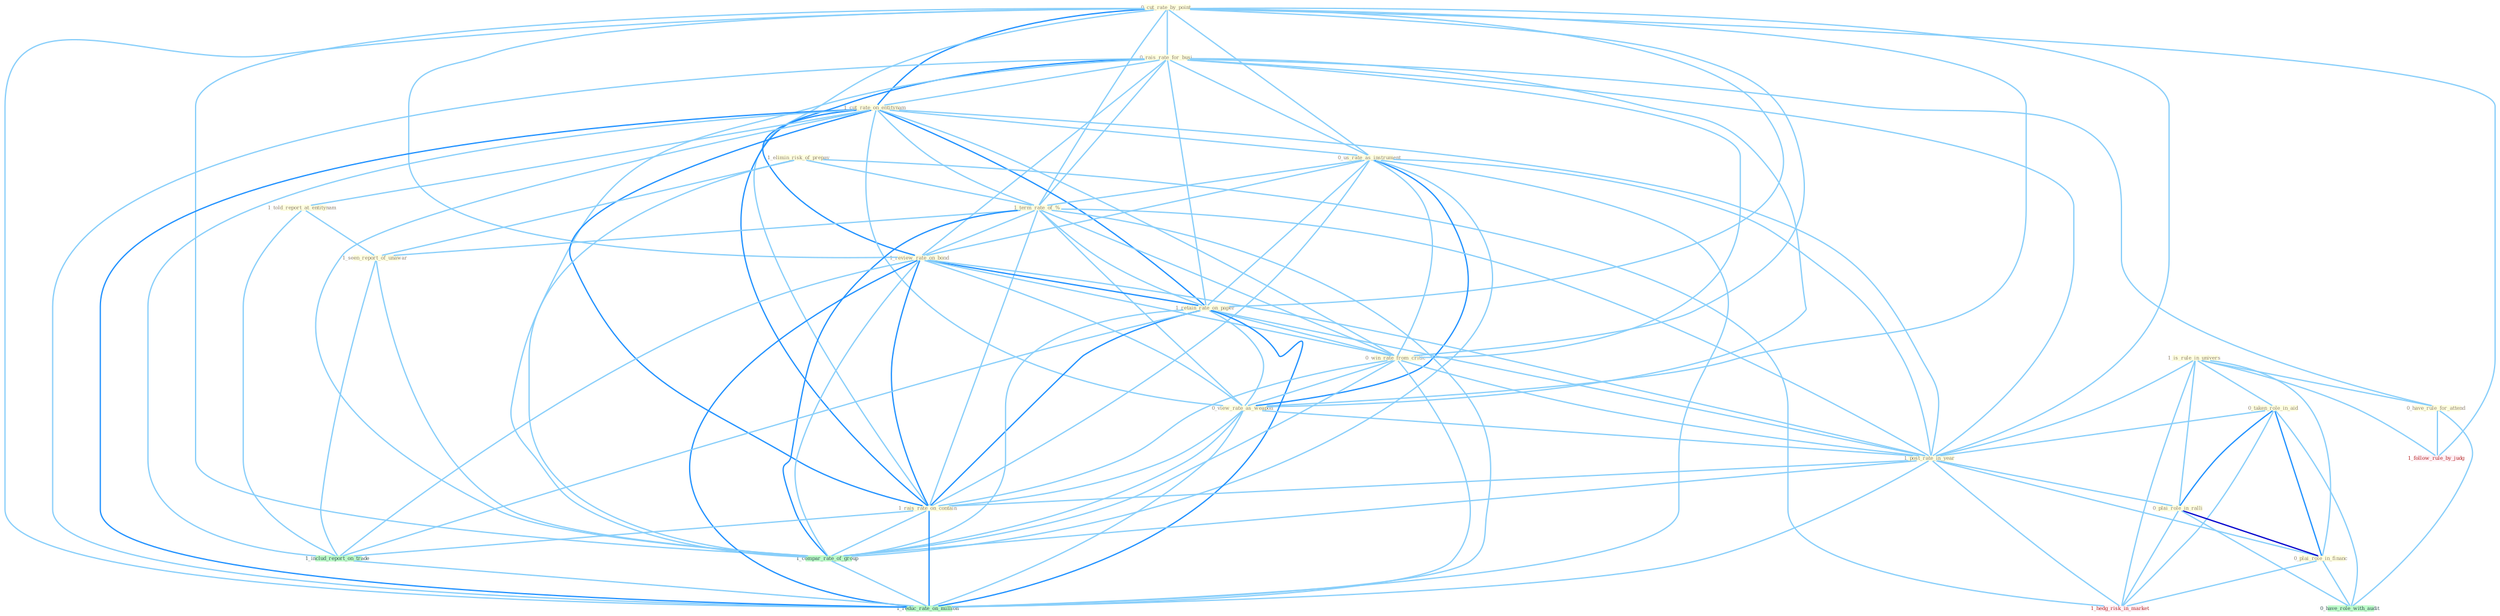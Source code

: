 Graph G{ 
    node
    [shape=polygon,style=filled,width=.5,height=.06,color="#BDFCC9",fixedsize=true,fontsize=4,
    fontcolor="#2f4f4f"];
    {node
    [color="#ffffe0", fontcolor="#8b7d6b"] "0_cut_rate_by_point " "0_rais_rate_for_busi " "1_cut_rate_on_entitynam " "1_is_rule_in_univers " "0_taken_role_in_aid " "1_elimin_risk_of_prepay " "0_us_rate_as_instrument " "1_term_rate_of_% " "1_review_rate_on_bond " "1_retain_rate_on_paper " "1_told_report_at_entitynam " "0_win_rate_from_critic " "0_have_rule_for_attend " "0_view_rate_as_weapon " "1_post_rate_in_year " "1_rais_rate_on_contain " "0_plai_role_in_ralli " "1_seen_report_of_unawar " "0_plai_role_in_financ "}
{node [color="#fff0f5", fontcolor="#b22222"] "1_follow_rule_by_judg " "1_hedg_risk_in_market "}
edge [color="#B0E2FF"];

	"0_cut_rate_by_point " -- "0_rais_rate_for_busi " [w="1", color="#87cefa" ];
	"0_cut_rate_by_point " -- "1_cut_rate_on_entitynam " [w="2", color="#1e90ff" , len=0.8];
	"0_cut_rate_by_point " -- "0_us_rate_as_instrument " [w="1", color="#87cefa" ];
	"0_cut_rate_by_point " -- "1_term_rate_of_% " [w="1", color="#87cefa" ];
	"0_cut_rate_by_point " -- "1_review_rate_on_bond " [w="1", color="#87cefa" ];
	"0_cut_rate_by_point " -- "1_retain_rate_on_paper " [w="1", color="#87cefa" ];
	"0_cut_rate_by_point " -- "0_win_rate_from_critic " [w="1", color="#87cefa" ];
	"0_cut_rate_by_point " -- "0_view_rate_as_weapon " [w="1", color="#87cefa" ];
	"0_cut_rate_by_point " -- "1_post_rate_in_year " [w="1", color="#87cefa" ];
	"0_cut_rate_by_point " -- "1_rais_rate_on_contain " [w="1", color="#87cefa" ];
	"0_cut_rate_by_point " -- "1_compar_rate_of_group " [w="1", color="#87cefa" ];
	"0_cut_rate_by_point " -- "1_follow_rule_by_judg " [w="1", color="#87cefa" ];
	"0_cut_rate_by_point " -- "1_reduc_rate_on_million " [w="1", color="#87cefa" ];
	"0_rais_rate_for_busi " -- "1_cut_rate_on_entitynam " [w="1", color="#87cefa" ];
	"0_rais_rate_for_busi " -- "0_us_rate_as_instrument " [w="1", color="#87cefa" ];
	"0_rais_rate_for_busi " -- "1_term_rate_of_% " [w="1", color="#87cefa" ];
	"0_rais_rate_for_busi " -- "1_review_rate_on_bond " [w="1", color="#87cefa" ];
	"0_rais_rate_for_busi " -- "1_retain_rate_on_paper " [w="1", color="#87cefa" ];
	"0_rais_rate_for_busi " -- "0_win_rate_from_critic " [w="1", color="#87cefa" ];
	"0_rais_rate_for_busi " -- "0_have_rule_for_attend " [w="1", color="#87cefa" ];
	"0_rais_rate_for_busi " -- "0_view_rate_as_weapon " [w="1", color="#87cefa" ];
	"0_rais_rate_for_busi " -- "1_post_rate_in_year " [w="1", color="#87cefa" ];
	"0_rais_rate_for_busi " -- "1_rais_rate_on_contain " [w="2", color="#1e90ff" , len=0.8];
	"0_rais_rate_for_busi " -- "1_compar_rate_of_group " [w="1", color="#87cefa" ];
	"0_rais_rate_for_busi " -- "1_reduc_rate_on_million " [w="1", color="#87cefa" ];
	"1_cut_rate_on_entitynam " -- "0_us_rate_as_instrument " [w="1", color="#87cefa" ];
	"1_cut_rate_on_entitynam " -- "1_term_rate_of_% " [w="1", color="#87cefa" ];
	"1_cut_rate_on_entitynam " -- "1_review_rate_on_bond " [w="2", color="#1e90ff" , len=0.8];
	"1_cut_rate_on_entitynam " -- "1_retain_rate_on_paper " [w="2", color="#1e90ff" , len=0.8];
	"1_cut_rate_on_entitynam " -- "1_told_report_at_entitynam " [w="1", color="#87cefa" ];
	"1_cut_rate_on_entitynam " -- "0_win_rate_from_critic " [w="1", color="#87cefa" ];
	"1_cut_rate_on_entitynam " -- "0_view_rate_as_weapon " [w="1", color="#87cefa" ];
	"1_cut_rate_on_entitynam " -- "1_post_rate_in_year " [w="1", color="#87cefa" ];
	"1_cut_rate_on_entitynam " -- "1_rais_rate_on_contain " [w="2", color="#1e90ff" , len=0.8];
	"1_cut_rate_on_entitynam " -- "1_includ_report_on_trade " [w="1", color="#87cefa" ];
	"1_cut_rate_on_entitynam " -- "1_compar_rate_of_group " [w="1", color="#87cefa" ];
	"1_cut_rate_on_entitynam " -- "1_reduc_rate_on_million " [w="2", color="#1e90ff" , len=0.8];
	"1_is_rule_in_univers " -- "0_taken_role_in_aid " [w="1", color="#87cefa" ];
	"1_is_rule_in_univers " -- "0_have_rule_for_attend " [w="1", color="#87cefa" ];
	"1_is_rule_in_univers " -- "1_post_rate_in_year " [w="1", color="#87cefa" ];
	"1_is_rule_in_univers " -- "0_plai_role_in_ralli " [w="1", color="#87cefa" ];
	"1_is_rule_in_univers " -- "0_plai_role_in_financ " [w="1", color="#87cefa" ];
	"1_is_rule_in_univers " -- "1_follow_rule_by_judg " [w="1", color="#87cefa" ];
	"1_is_rule_in_univers " -- "1_hedg_risk_in_market " [w="1", color="#87cefa" ];
	"0_taken_role_in_aid " -- "1_post_rate_in_year " [w="1", color="#87cefa" ];
	"0_taken_role_in_aid " -- "0_plai_role_in_ralli " [w="2", color="#1e90ff" , len=0.8];
	"0_taken_role_in_aid " -- "0_plai_role_in_financ " [w="2", color="#1e90ff" , len=0.8];
	"0_taken_role_in_aid " -- "1_hedg_risk_in_market " [w="1", color="#87cefa" ];
	"0_taken_role_in_aid " -- "0_have_role_with_audit " [w="1", color="#87cefa" ];
	"1_elimin_risk_of_prepay " -- "1_term_rate_of_% " [w="1", color="#87cefa" ];
	"1_elimin_risk_of_prepay " -- "1_seen_report_of_unawar " [w="1", color="#87cefa" ];
	"1_elimin_risk_of_prepay " -- "1_compar_rate_of_group " [w="1", color="#87cefa" ];
	"1_elimin_risk_of_prepay " -- "1_hedg_risk_in_market " [w="1", color="#87cefa" ];
	"0_us_rate_as_instrument " -- "1_term_rate_of_% " [w="1", color="#87cefa" ];
	"0_us_rate_as_instrument " -- "1_review_rate_on_bond " [w="1", color="#87cefa" ];
	"0_us_rate_as_instrument " -- "1_retain_rate_on_paper " [w="1", color="#87cefa" ];
	"0_us_rate_as_instrument " -- "0_win_rate_from_critic " [w="1", color="#87cefa" ];
	"0_us_rate_as_instrument " -- "0_view_rate_as_weapon " [w="2", color="#1e90ff" , len=0.8];
	"0_us_rate_as_instrument " -- "1_post_rate_in_year " [w="1", color="#87cefa" ];
	"0_us_rate_as_instrument " -- "1_rais_rate_on_contain " [w="1", color="#87cefa" ];
	"0_us_rate_as_instrument " -- "1_compar_rate_of_group " [w="1", color="#87cefa" ];
	"0_us_rate_as_instrument " -- "1_reduc_rate_on_million " [w="1", color="#87cefa" ];
	"1_term_rate_of_% " -- "1_review_rate_on_bond " [w="1", color="#87cefa" ];
	"1_term_rate_of_% " -- "1_retain_rate_on_paper " [w="1", color="#87cefa" ];
	"1_term_rate_of_% " -- "0_win_rate_from_critic " [w="1", color="#87cefa" ];
	"1_term_rate_of_% " -- "0_view_rate_as_weapon " [w="1", color="#87cefa" ];
	"1_term_rate_of_% " -- "1_post_rate_in_year " [w="1", color="#87cefa" ];
	"1_term_rate_of_% " -- "1_rais_rate_on_contain " [w="1", color="#87cefa" ];
	"1_term_rate_of_% " -- "1_seen_report_of_unawar " [w="1", color="#87cefa" ];
	"1_term_rate_of_% " -- "1_compar_rate_of_group " [w="2", color="#1e90ff" , len=0.8];
	"1_term_rate_of_% " -- "1_reduc_rate_on_million " [w="1", color="#87cefa" ];
	"1_review_rate_on_bond " -- "1_retain_rate_on_paper " [w="2", color="#1e90ff" , len=0.8];
	"1_review_rate_on_bond " -- "0_win_rate_from_critic " [w="1", color="#87cefa" ];
	"1_review_rate_on_bond " -- "0_view_rate_as_weapon " [w="1", color="#87cefa" ];
	"1_review_rate_on_bond " -- "1_post_rate_in_year " [w="1", color="#87cefa" ];
	"1_review_rate_on_bond " -- "1_rais_rate_on_contain " [w="2", color="#1e90ff" , len=0.8];
	"1_review_rate_on_bond " -- "1_includ_report_on_trade " [w="1", color="#87cefa" ];
	"1_review_rate_on_bond " -- "1_compar_rate_of_group " [w="1", color="#87cefa" ];
	"1_review_rate_on_bond " -- "1_reduc_rate_on_million " [w="2", color="#1e90ff" , len=0.8];
	"1_retain_rate_on_paper " -- "0_win_rate_from_critic " [w="1", color="#87cefa" ];
	"1_retain_rate_on_paper " -- "0_view_rate_as_weapon " [w="1", color="#87cefa" ];
	"1_retain_rate_on_paper " -- "1_post_rate_in_year " [w="1", color="#87cefa" ];
	"1_retain_rate_on_paper " -- "1_rais_rate_on_contain " [w="2", color="#1e90ff" , len=0.8];
	"1_retain_rate_on_paper " -- "1_includ_report_on_trade " [w="1", color="#87cefa" ];
	"1_retain_rate_on_paper " -- "1_compar_rate_of_group " [w="1", color="#87cefa" ];
	"1_retain_rate_on_paper " -- "1_reduc_rate_on_million " [w="2", color="#1e90ff" , len=0.8];
	"1_told_report_at_entitynam " -- "1_seen_report_of_unawar " [w="1", color="#87cefa" ];
	"1_told_report_at_entitynam " -- "1_includ_report_on_trade " [w="1", color="#87cefa" ];
	"0_win_rate_from_critic " -- "0_view_rate_as_weapon " [w="1", color="#87cefa" ];
	"0_win_rate_from_critic " -- "1_post_rate_in_year " [w="1", color="#87cefa" ];
	"0_win_rate_from_critic " -- "1_rais_rate_on_contain " [w="1", color="#87cefa" ];
	"0_win_rate_from_critic " -- "1_compar_rate_of_group " [w="1", color="#87cefa" ];
	"0_win_rate_from_critic " -- "1_reduc_rate_on_million " [w="1", color="#87cefa" ];
	"0_have_rule_for_attend " -- "1_follow_rule_by_judg " [w="1", color="#87cefa" ];
	"0_have_rule_for_attend " -- "0_have_role_with_audit " [w="1", color="#87cefa" ];
	"0_view_rate_as_weapon " -- "1_post_rate_in_year " [w="1", color="#87cefa" ];
	"0_view_rate_as_weapon " -- "1_rais_rate_on_contain " [w="1", color="#87cefa" ];
	"0_view_rate_as_weapon " -- "1_compar_rate_of_group " [w="1", color="#87cefa" ];
	"0_view_rate_as_weapon " -- "1_reduc_rate_on_million " [w="1", color="#87cefa" ];
	"1_post_rate_in_year " -- "1_rais_rate_on_contain " [w="1", color="#87cefa" ];
	"1_post_rate_in_year " -- "0_plai_role_in_ralli " [w="1", color="#87cefa" ];
	"1_post_rate_in_year " -- "0_plai_role_in_financ " [w="1", color="#87cefa" ];
	"1_post_rate_in_year " -- "1_compar_rate_of_group " [w="1", color="#87cefa" ];
	"1_post_rate_in_year " -- "1_hedg_risk_in_market " [w="1", color="#87cefa" ];
	"1_post_rate_in_year " -- "1_reduc_rate_on_million " [w="1", color="#87cefa" ];
	"1_rais_rate_on_contain " -- "1_includ_report_on_trade " [w="1", color="#87cefa" ];
	"1_rais_rate_on_contain " -- "1_compar_rate_of_group " [w="1", color="#87cefa" ];
	"1_rais_rate_on_contain " -- "1_reduc_rate_on_million " [w="2", color="#1e90ff" , len=0.8];
	"0_plai_role_in_ralli " -- "0_plai_role_in_financ " [w="3", color="#0000cd" , len=0.6];
	"0_plai_role_in_ralli " -- "1_hedg_risk_in_market " [w="1", color="#87cefa" ];
	"0_plai_role_in_ralli " -- "0_have_role_with_audit " [w="1", color="#87cefa" ];
	"1_seen_report_of_unawar " -- "1_includ_report_on_trade " [w="1", color="#87cefa" ];
	"1_seen_report_of_unawar " -- "1_compar_rate_of_group " [w="1", color="#87cefa" ];
	"0_plai_role_in_financ " -- "1_hedg_risk_in_market " [w="1", color="#87cefa" ];
	"0_plai_role_in_financ " -- "0_have_role_with_audit " [w="1", color="#87cefa" ];
	"1_includ_report_on_trade " -- "1_reduc_rate_on_million " [w="1", color="#87cefa" ];
	"1_compar_rate_of_group " -- "1_reduc_rate_on_million " [w="1", color="#87cefa" ];
}